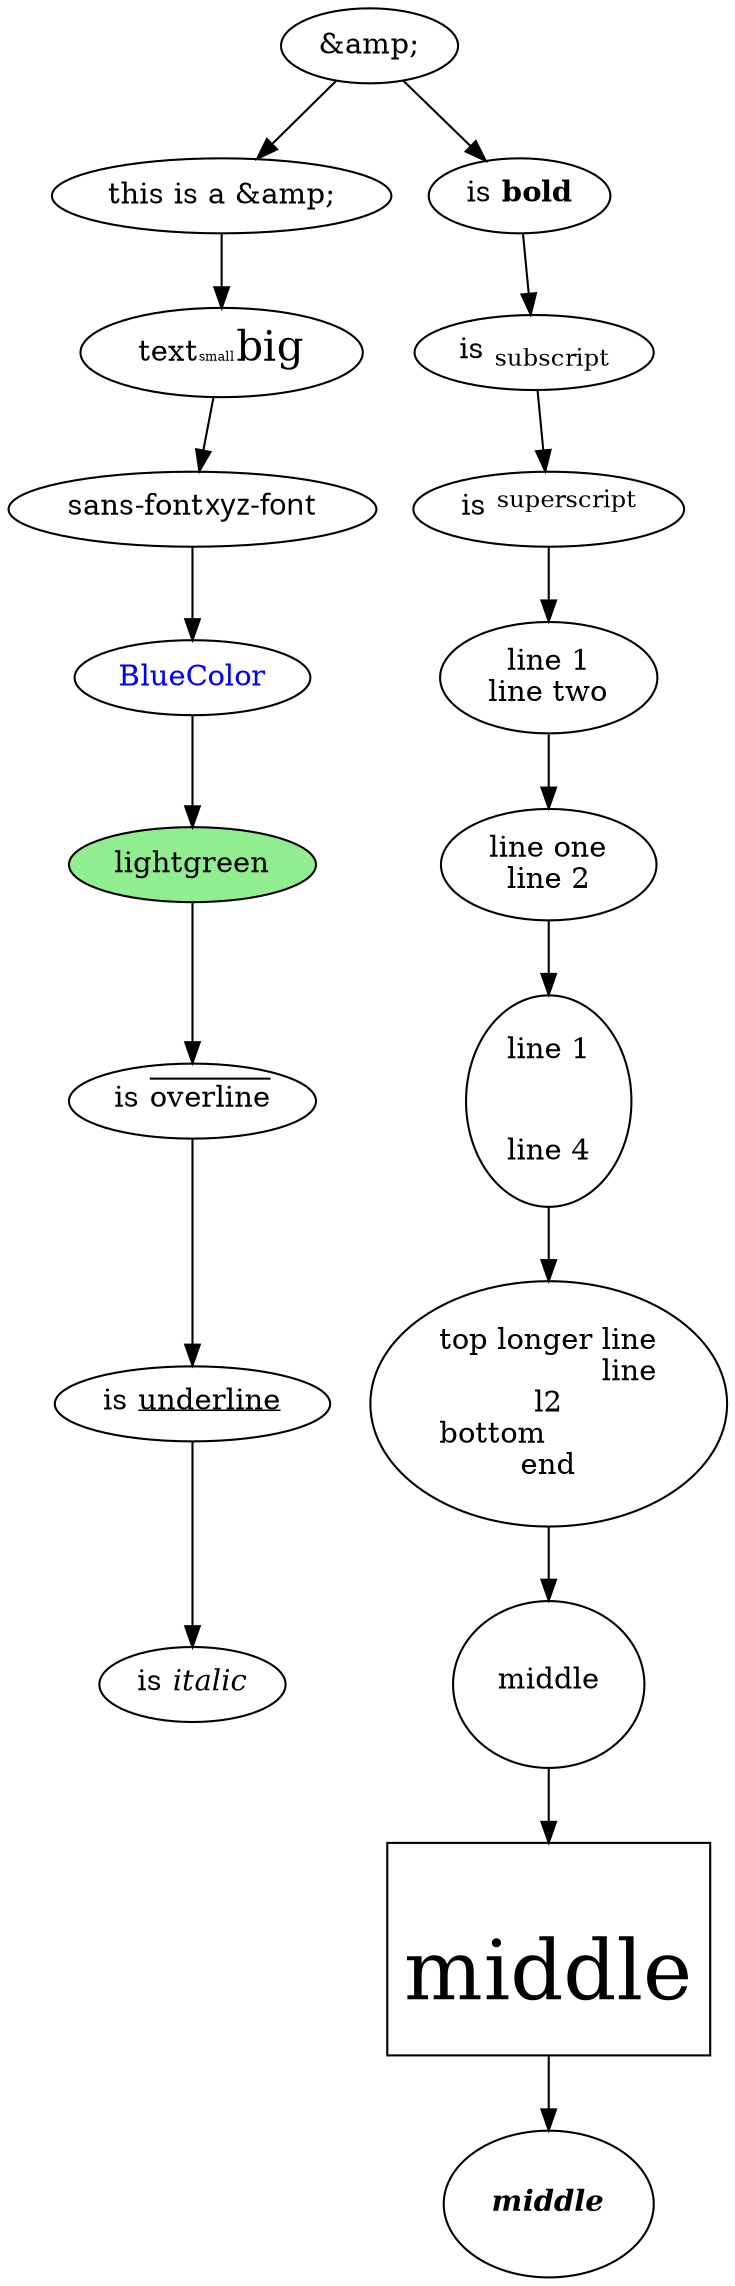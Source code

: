 /* html labels with only items, not tables */
digraph "items"
{
 /* to specify '&' use &amp; */
 "1"[label=<&amp;amp;>];
 "2"[label=<this is a &amp;amp;>];
 /* point-size set the font size */
 "3"[label=<text<font point-size="6">small</font><font point-size="20">big</font>>];
 /* wrong font name but no warnings */
 "4"[label=<sans-font<font face="xyz">xyz-font</font>>];
 /* set font color to "blue" or rgb "#0000ff" */
 "5"[label=<<font color="blue">BlueColor</font>>];
 /* set background color */
 "6"[fillcolor="lightgreen" style="filled" label=<lightgreen>];
 /* <o> overline text depends on pango lib version for it to work */
 "7"[label=<is <o>overline</o>>];
 /* <u> underline text */
 "8"[label=<is <u>underline</u>>];
 /* <i> italic text */
 "9"[label=<is <i>italic</i>>];
 1->2->3->4->5->6->7->8->9;
 /* <b> bold text */
 "10"[label=<is <b>bold</b>>];
 /* <sub> subscript text */
 "11"[label=<is <sub>subscript</sub>>];
 /* <sup> superscript text */
 "12"[label=<is <sup>superscript</sup>>];
 /* <br/> is newline */
 "13"[label=<line 1<br/>line two>];
 "14"[label=<line one<br/>line 2>];
 "15"[label=<line 1<br/><br/><br/>line 4>];
 /* align is parsed but not yet implemented */
 "16"[label=<top longer line<br/>line<br align="right"/>l2<br align="center"/>bottom<br align="left"/>end>];
 "17"[label=<<br/>middle<br/><br/>>];
 /* a <br/> can have a font size set */
 "18"[shape="box" label=<<font point-size="40"><br/>middle<br/></font><br/>>];
 /* <i> can be nested */
 "19"[label=<<br/><i><i><b>middle</b></i></i><br/><br/>>];
 1->10->11->12->13->14->15->16->17->18->19;
}
